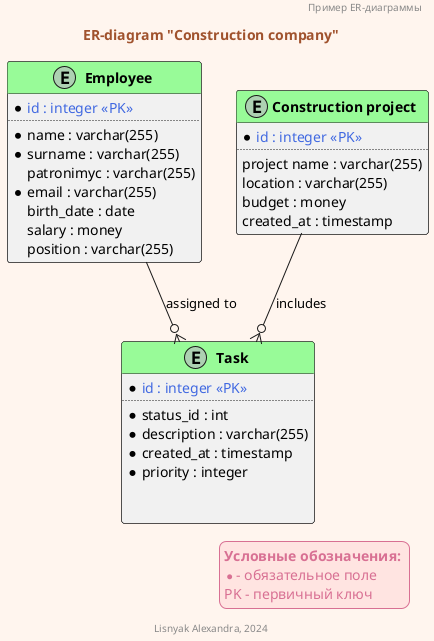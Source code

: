 @startuml Construction_company
'Автор: Лисняк А.В. (aleksandra.lisnyak@mail.ru)

!function $autogenerated($a)
!return "<color:RoyalBlue>" + $a + " << PK>></color>"
!endfunction


!function $setBold($a)
!return "<b>" + $a + " </b>"
!endfunction

skinparam BackgroundColor SeaShell
skinparam LegendBackgroundColor MistyRose
skinparam LegendBorderColor PaleVioletRed
skinparam LegendFontColor PaleVioletRed

skinparam Class {
    HeaderBackgroundColor PaleGreen
}

'skinparam linetype ortho
skinparam TitleFontColor Sienna

Header Пример ER-диаграммы
Title ER-diagram "Construction company"

entity "$setBold("Employee")" as employee {
    * $autogenerated("id : integer")
    ..
    * name : varchar(255)
    * surname : varchar(255)
    patronimyc : varchar(255)
    * email : varchar(255)
    birth_date : date
    salary : money
    position : varchar(255)
}

entity "$setBold("Task")" as task {
    * $autogenerated("id : integer")
    ..
    * status_id : int 
    * description : varchar(255)
    *created_at : timestamp
    *priority : integer
    
    
}



entity "$setBold("Construction project")" as project {
    * $autogenerated("id : integer")
    ..
    project name : varchar(255)
    location : varchar(255)
    budget : money
    created_at : timestamp
}

project --o{task : includes
employee --o{task : assigned to



legend right
$setBold("Условные обозначения:")
* - обязательное поле
PK - первичный ключ
end legend

footer Lisnyak Alexandra, 2024

@enduml
